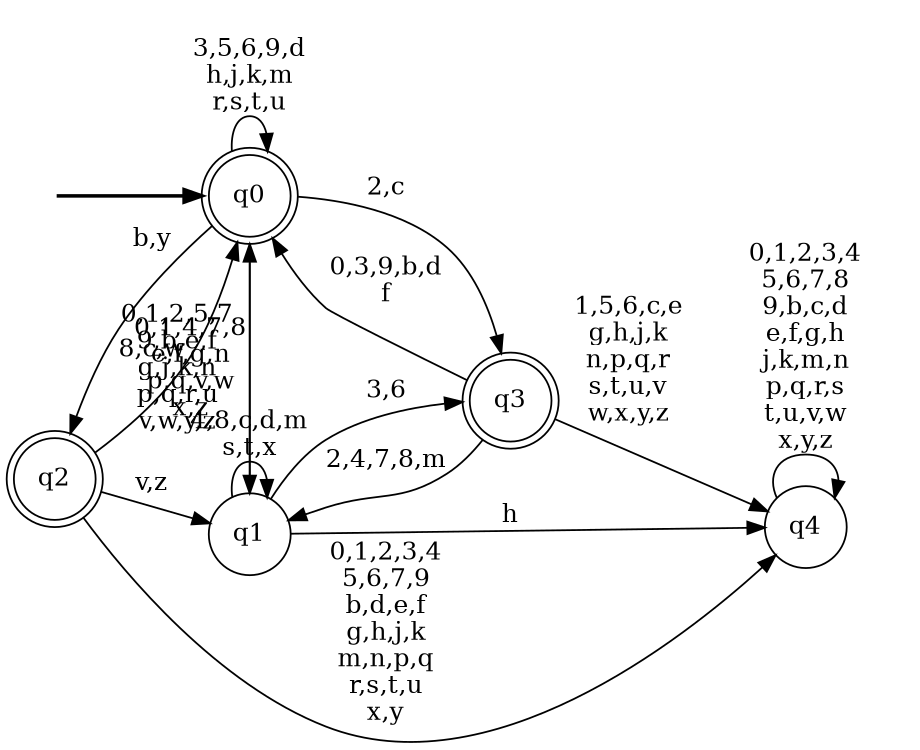 digraph BlueStar {
__start0 [style = invis, shape = none, label = "", width = 0, height = 0];

rankdir=LR;
size="8,5";

s0 [style="rounded,filled", color="black", fillcolor="white" shape="doublecircle", label="q0"];
s1 [style="filled", color="black", fillcolor="white" shape="circle", label="q1"];
s2 [style="rounded,filled", color="black", fillcolor="white" shape="doublecircle", label="q2"];
s3 [style="rounded,filled", color="black", fillcolor="white" shape="doublecircle", label="q3"];
s4 [style="filled", color="black", fillcolor="white" shape="circle", label="q4"];
subgraph cluster_main { 
	graph [pad=".75", ranksep="0.15", nodesep="0.15"];
	 style=invis; 
	__start0 -> s0 [penwidth=2];
}
s0 -> s0 [label="3,5,6,9,d\nh,j,k,m\nr,s,t,u"];
s0 -> s1 [label="0,1,4,7,8\ne,f,g,n\np,q,v,w\nx,z"];
s0 -> s2 [label="b,y"];
s0 -> s3 [label="2,c"];
s1 -> s0 [label="0,1,2,5,7\n9,b,e,f\ng,j,k,n\np,q,r,u\nv,w,y,z"];
s1 -> s1 [label="4,8,c,d,m\ns,t,x"];
s1 -> s3 [label="3,6"];
s1 -> s4 [label="h"];
s2 -> s0 [label="8,c,w"];
s2 -> s1 [label="v,z"];
s2 -> s4 [label="0,1,2,3,4\n5,6,7,9\nb,d,e,f\ng,h,j,k\nm,n,p,q\nr,s,t,u\nx,y"];
s3 -> s0 [label="0,3,9,b,d\nf"];
s3 -> s1 [label="2,4,7,8,m"];
s3 -> s4 [label="1,5,6,c,e\ng,h,j,k\nn,p,q,r\ns,t,u,v\nw,x,y,z"];
s4 -> s4 [label="0,1,2,3,4\n5,6,7,8\n9,b,c,d\ne,f,g,h\nj,k,m,n\np,q,r,s\nt,u,v,w\nx,y,z"];

}